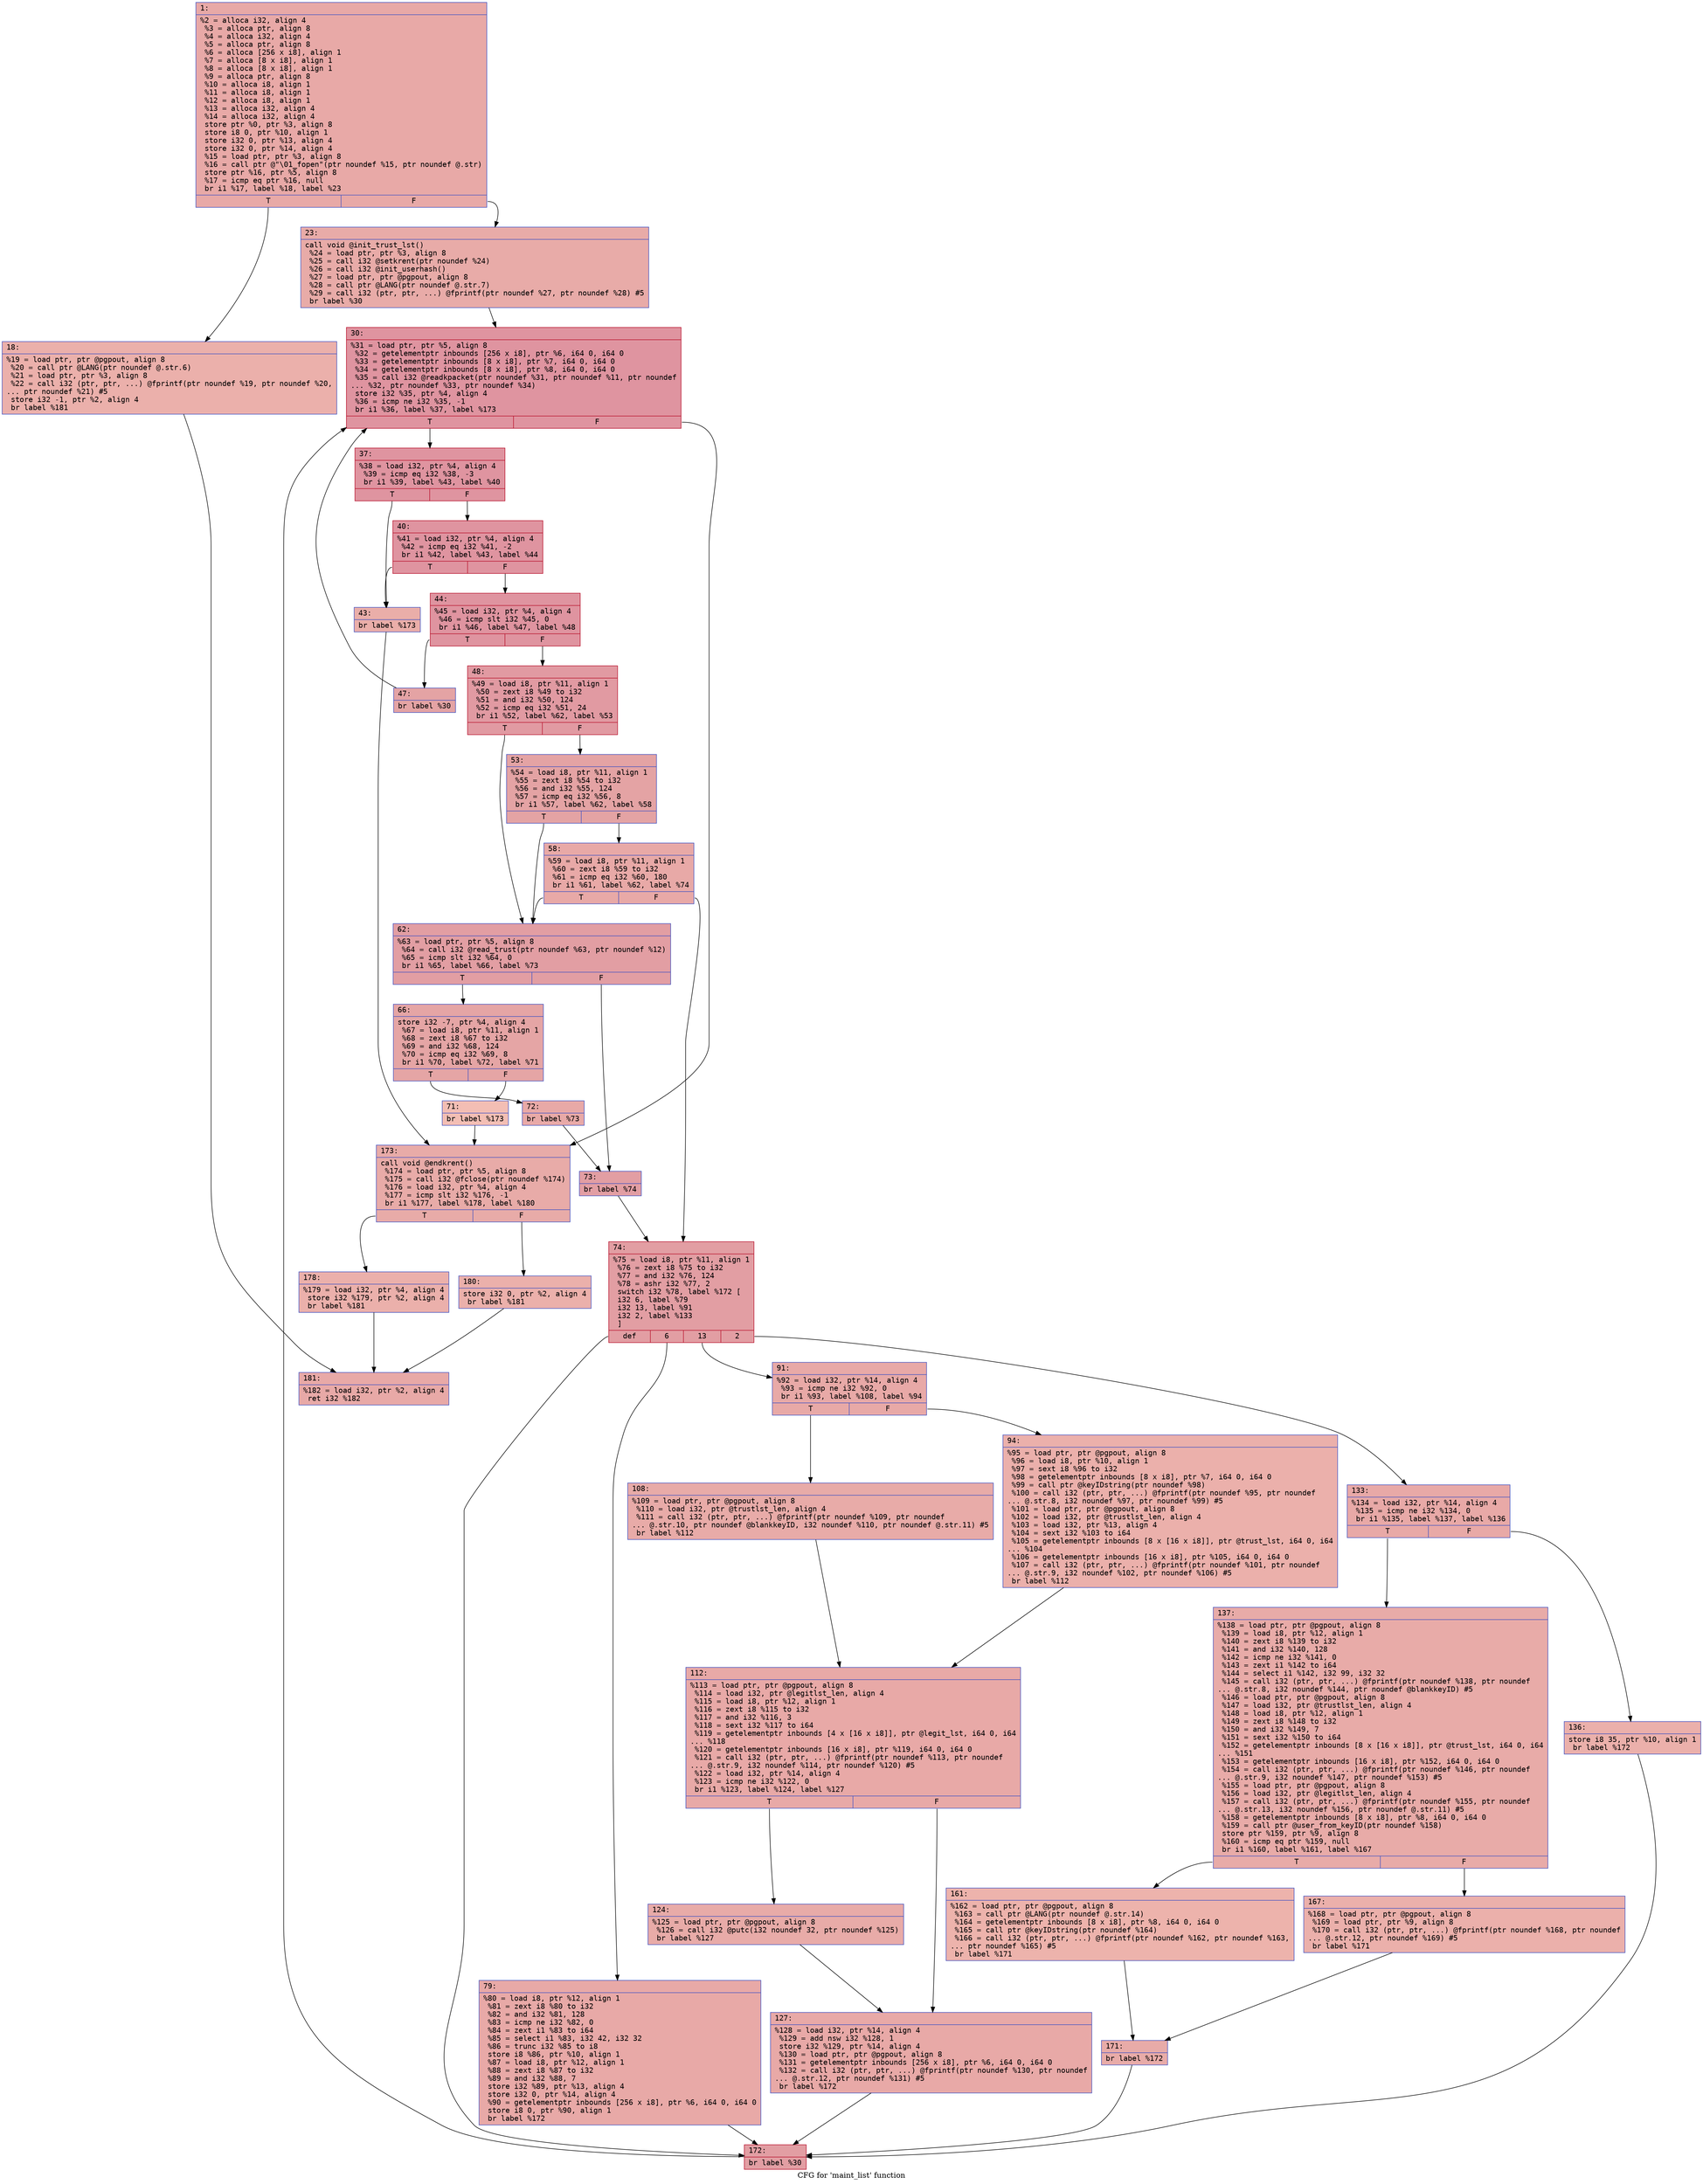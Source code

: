 digraph "CFG for 'maint_list' function" {
	label="CFG for 'maint_list' function";

	Node0x600003b19ef0 [shape=record,color="#3d50c3ff", style=filled, fillcolor="#ca3b3770" fontname="Courier",label="{1:\l|  %2 = alloca i32, align 4\l  %3 = alloca ptr, align 8\l  %4 = alloca i32, align 4\l  %5 = alloca ptr, align 8\l  %6 = alloca [256 x i8], align 1\l  %7 = alloca [8 x i8], align 1\l  %8 = alloca [8 x i8], align 1\l  %9 = alloca ptr, align 8\l  %10 = alloca i8, align 1\l  %11 = alloca i8, align 1\l  %12 = alloca i8, align 1\l  %13 = alloca i32, align 4\l  %14 = alloca i32, align 4\l  store ptr %0, ptr %3, align 8\l  store i8 0, ptr %10, align 1\l  store i32 0, ptr %13, align 4\l  store i32 0, ptr %14, align 4\l  %15 = load ptr, ptr %3, align 8\l  %16 = call ptr @\"\\01_fopen\"(ptr noundef %15, ptr noundef @.str)\l  store ptr %16, ptr %5, align 8\l  %17 = icmp eq ptr %16, null\l  br i1 %17, label %18, label %23\l|{<s0>T|<s1>F}}"];
	Node0x600003b19ef0:s0 -> Node0x600003b19f40[tooltip="1 -> 18\nProbability 37.50%" ];
	Node0x600003b19ef0:s1 -> Node0x600003b19f90[tooltip="1 -> 23\nProbability 62.50%" ];
	Node0x600003b19f40 [shape=record,color="#3d50c3ff", style=filled, fillcolor="#d24b4070" fontname="Courier",label="{18:\l|  %19 = load ptr, ptr @pgpout, align 8\l  %20 = call ptr @LANG(ptr noundef @.str.6)\l  %21 = load ptr, ptr %3, align 8\l  %22 = call i32 (ptr, ptr, ...) @fprintf(ptr noundef %19, ptr noundef %20,\l... ptr noundef %21) #5\l  store i32 -1, ptr %2, align 4\l  br label %181\l}"];
	Node0x600003b19f40 -> Node0x600003b1a9e0[tooltip="18 -> 181\nProbability 100.00%" ];
	Node0x600003b19f90 [shape=record,color="#3d50c3ff", style=filled, fillcolor="#cc403a70" fontname="Courier",label="{23:\l|  call void @init_trust_lst()\l  %24 = load ptr, ptr %3, align 8\l  %25 = call i32 @setkrent(ptr noundef %24)\l  %26 = call i32 @init_userhash()\l  %27 = load ptr, ptr @pgpout, align 8\l  %28 = call ptr @LANG(ptr noundef @.str.7)\l  %29 = call i32 (ptr, ptr, ...) @fprintf(ptr noundef %27, ptr noundef %28) #5\l  br label %30\l}"];
	Node0x600003b19f90 -> Node0x600003b19fe0[tooltip="23 -> 30\nProbability 100.00%" ];
	Node0x600003b19fe0 [shape=record,color="#b70d28ff", style=filled, fillcolor="#b70d2870" fontname="Courier",label="{30:\l|  %31 = load ptr, ptr %5, align 8\l  %32 = getelementptr inbounds [256 x i8], ptr %6, i64 0, i64 0\l  %33 = getelementptr inbounds [8 x i8], ptr %7, i64 0, i64 0\l  %34 = getelementptr inbounds [8 x i8], ptr %8, i64 0, i64 0\l  %35 = call i32 @readkpacket(ptr noundef %31, ptr noundef %11, ptr noundef\l... %32, ptr noundef %33, ptr noundef %34)\l  store i32 %35, ptr %4, align 4\l  %36 = icmp ne i32 %35, -1\l  br i1 %36, label %37, label %173\l|{<s0>T|<s1>F}}"];
	Node0x600003b19fe0:s0 -> Node0x600003b1a030[tooltip="30 -> 37\nProbability 96.88%" ];
	Node0x600003b19fe0:s1 -> Node0x600003b1a8f0[tooltip="30 -> 173\nProbability 3.12%" ];
	Node0x600003b1a030 [shape=record,color="#b70d28ff", style=filled, fillcolor="#b70d2870" fontname="Courier",label="{37:\l|  %38 = load i32, ptr %4, align 4\l  %39 = icmp eq i32 %38, -3\l  br i1 %39, label %43, label %40\l|{<s0>T|<s1>F}}"];
	Node0x600003b1a030:s0 -> Node0x600003b1a0d0[tooltip="37 -> 43\nProbability 3.12%" ];
	Node0x600003b1a030:s1 -> Node0x600003b1a080[tooltip="37 -> 40\nProbability 96.88%" ];
	Node0x600003b1a080 [shape=record,color="#b70d28ff", style=filled, fillcolor="#b70d2870" fontname="Courier",label="{40:\l|  %41 = load i32, ptr %4, align 4\l  %42 = icmp eq i32 %41, -2\l  br i1 %42, label %43, label %44\l|{<s0>T|<s1>F}}"];
	Node0x600003b1a080:s0 -> Node0x600003b1a0d0[tooltip="40 -> 43\nProbability 3.12%" ];
	Node0x600003b1a080:s1 -> Node0x600003b1a120[tooltip="40 -> 44\nProbability 96.88%" ];
	Node0x600003b1a0d0 [shape=record,color="#3d50c3ff", style=filled, fillcolor="#d0473d70" fontname="Courier",label="{43:\l|  br label %173\l}"];
	Node0x600003b1a0d0 -> Node0x600003b1a8f0[tooltip="43 -> 173\nProbability 100.00%" ];
	Node0x600003b1a120 [shape=record,color="#b70d28ff", style=filled, fillcolor="#b70d2870" fontname="Courier",label="{44:\l|  %45 = load i32, ptr %4, align 4\l  %46 = icmp slt i32 %45, 0\l  br i1 %46, label %47, label %48\l|{<s0>T|<s1>F}}"];
	Node0x600003b1a120:s0 -> Node0x600003b1a170[tooltip="44 -> 47\nProbability 37.50%" ];
	Node0x600003b1a120:s1 -> Node0x600003b1a1c0[tooltip="44 -> 48\nProbability 62.50%" ];
	Node0x600003b1a170 [shape=record,color="#3d50c3ff", style=filled, fillcolor="#c32e3170" fontname="Courier",label="{47:\l|  br label %30\l}"];
	Node0x600003b1a170 -> Node0x600003b19fe0[tooltip="47 -> 30\nProbability 100.00%" ];
	Node0x600003b1a1c0 [shape=record,color="#b70d28ff", style=filled, fillcolor="#bb1b2c70" fontname="Courier",label="{48:\l|  %49 = load i8, ptr %11, align 1\l  %50 = zext i8 %49 to i32\l  %51 = and i32 %50, 124\l  %52 = icmp eq i32 %51, 24\l  br i1 %52, label %62, label %53\l|{<s0>T|<s1>F}}"];
	Node0x600003b1a1c0:s0 -> Node0x600003b1a2b0[tooltip="48 -> 62\nProbability 50.00%" ];
	Node0x600003b1a1c0:s1 -> Node0x600003b1a210[tooltip="48 -> 53\nProbability 50.00%" ];
	Node0x600003b1a210 [shape=record,color="#3d50c3ff", style=filled, fillcolor="#c32e3170" fontname="Courier",label="{53:\l|  %54 = load i8, ptr %11, align 1\l  %55 = zext i8 %54 to i32\l  %56 = and i32 %55, 124\l  %57 = icmp eq i32 %56, 8\l  br i1 %57, label %62, label %58\l|{<s0>T|<s1>F}}"];
	Node0x600003b1a210:s0 -> Node0x600003b1a2b0[tooltip="53 -> 62\nProbability 50.00%" ];
	Node0x600003b1a210:s1 -> Node0x600003b1a260[tooltip="53 -> 58\nProbability 50.00%" ];
	Node0x600003b1a260 [shape=record,color="#3d50c3ff", style=filled, fillcolor="#ca3b3770" fontname="Courier",label="{58:\l|  %59 = load i8, ptr %11, align 1\l  %60 = zext i8 %59 to i32\l  %61 = icmp eq i32 %60, 180\l  br i1 %61, label %62, label %74\l|{<s0>T|<s1>F}}"];
	Node0x600003b1a260:s0 -> Node0x600003b1a2b0[tooltip="58 -> 62\nProbability 50.00%" ];
	Node0x600003b1a260:s1 -> Node0x600003b1a440[tooltip="58 -> 74\nProbability 50.00%" ];
	Node0x600003b1a2b0 [shape=record,color="#3d50c3ff", style=filled, fillcolor="#be242e70" fontname="Courier",label="{62:\l|  %63 = load ptr, ptr %5, align 8\l  %64 = call i32 @read_trust(ptr noundef %63, ptr noundef %12)\l  %65 = icmp slt i32 %64, 0\l  br i1 %65, label %66, label %73\l|{<s0>T|<s1>F}}"];
	Node0x600003b1a2b0:s0 -> Node0x600003b1a300[tooltip="62 -> 66\nProbability 37.50%" ];
	Node0x600003b1a2b0:s1 -> Node0x600003b1a3f0[tooltip="62 -> 73\nProbability 62.50%" ];
	Node0x600003b1a300 [shape=record,color="#3d50c3ff", style=filled, fillcolor="#c5333470" fontname="Courier",label="{66:\l|  store i32 -7, ptr %4, align 4\l  %67 = load i8, ptr %11, align 1\l  %68 = zext i8 %67 to i32\l  %69 = and i32 %68, 124\l  %70 = icmp eq i32 %69, 8\l  br i1 %70, label %72, label %71\l|{<s0>T|<s1>F}}"];
	Node0x600003b1a300:s0 -> Node0x600003b1a3a0[tooltip="66 -> 72\nProbability 96.88%" ];
	Node0x600003b1a300:s1 -> Node0x600003b1a350[tooltip="66 -> 71\nProbability 3.12%" ];
	Node0x600003b1a350 [shape=record,color="#3d50c3ff", style=filled, fillcolor="#e36c5570" fontname="Courier",label="{71:\l|  br label %173\l}"];
	Node0x600003b1a350 -> Node0x600003b1a8f0[tooltip="71 -> 173\nProbability 100.00%" ];
	Node0x600003b1a3a0 [shape=record,color="#3d50c3ff", style=filled, fillcolor="#ca3b3770" fontname="Courier",label="{72:\l|  br label %73\l}"];
	Node0x600003b1a3a0 -> Node0x600003b1a3f0[tooltip="72 -> 73\nProbability 100.00%" ];
	Node0x600003b1a3f0 [shape=record,color="#3d50c3ff", style=filled, fillcolor="#be242e70" fontname="Courier",label="{73:\l|  br label %74\l}"];
	Node0x600003b1a3f0 -> Node0x600003b1a440[tooltip="73 -> 74\nProbability 100.00%" ];
	Node0x600003b1a440 [shape=record,color="#b70d28ff", style=filled, fillcolor="#be242e70" fontname="Courier",label="{74:\l|  %75 = load i8, ptr %11, align 1\l  %76 = zext i8 %75 to i32\l  %77 = and i32 %76, 124\l  %78 = ashr i32 %77, 2\l  switch i32 %78, label %172 [\l    i32 6, label %79\l    i32 13, label %91\l    i32 2, label %133\l  ]\l|{<s0>def|<s1>6|<s2>13|<s3>2}}"];
	Node0x600003b1a440:s0 -> Node0x600003b1a8a0[tooltip="74 -> 172\nProbability 25.00%" ];
	Node0x600003b1a440:s1 -> Node0x600003b1a490[tooltip="74 -> 79\nProbability 25.00%" ];
	Node0x600003b1a440:s2 -> Node0x600003b1a4e0[tooltip="74 -> 91\nProbability 25.00%" ];
	Node0x600003b1a440:s3 -> Node0x600003b1a6c0[tooltip="74 -> 133\nProbability 25.00%" ];
	Node0x600003b1a490 [shape=record,color="#3d50c3ff", style=filled, fillcolor="#ca3b3770" fontname="Courier",label="{79:\l|  %80 = load i8, ptr %12, align 1\l  %81 = zext i8 %80 to i32\l  %82 = and i32 %81, 128\l  %83 = icmp ne i32 %82, 0\l  %84 = zext i1 %83 to i64\l  %85 = select i1 %83, i32 42, i32 32\l  %86 = trunc i32 %85 to i8\l  store i8 %86, ptr %10, align 1\l  %87 = load i8, ptr %12, align 1\l  %88 = zext i8 %87 to i32\l  %89 = and i32 %88, 7\l  store i32 %89, ptr %13, align 4\l  store i32 0, ptr %14, align 4\l  %90 = getelementptr inbounds [256 x i8], ptr %6, i64 0, i64 0\l  store i8 0, ptr %90, align 1\l  br label %172\l}"];
	Node0x600003b1a490 -> Node0x600003b1a8a0[tooltip="79 -> 172\nProbability 100.00%" ];
	Node0x600003b1a4e0 [shape=record,color="#3d50c3ff", style=filled, fillcolor="#ca3b3770" fontname="Courier",label="{91:\l|  %92 = load i32, ptr %14, align 4\l  %93 = icmp ne i32 %92, 0\l  br i1 %93, label %108, label %94\l|{<s0>T|<s1>F}}"];
	Node0x600003b1a4e0:s0 -> Node0x600003b1a580[tooltip="91 -> 108\nProbability 62.50%" ];
	Node0x600003b1a4e0:s1 -> Node0x600003b1a530[tooltip="91 -> 94\nProbability 37.50%" ];
	Node0x600003b1a530 [shape=record,color="#3d50c3ff", style=filled, fillcolor="#d24b4070" fontname="Courier",label="{94:\l|  %95 = load ptr, ptr @pgpout, align 8\l  %96 = load i8, ptr %10, align 1\l  %97 = sext i8 %96 to i32\l  %98 = getelementptr inbounds [8 x i8], ptr %7, i64 0, i64 0\l  %99 = call ptr @keyIDstring(ptr noundef %98)\l  %100 = call i32 (ptr, ptr, ...) @fprintf(ptr noundef %95, ptr noundef\l... @.str.8, i32 noundef %97, ptr noundef %99) #5\l  %101 = load ptr, ptr @pgpout, align 8\l  %102 = load i32, ptr @trustlst_len, align 4\l  %103 = load i32, ptr %13, align 4\l  %104 = sext i32 %103 to i64\l  %105 = getelementptr inbounds [8 x [16 x i8]], ptr @trust_lst, i64 0, i64\l... %104\l  %106 = getelementptr inbounds [16 x i8], ptr %105, i64 0, i64 0\l  %107 = call i32 (ptr, ptr, ...) @fprintf(ptr noundef %101, ptr noundef\l... @.str.9, i32 noundef %102, ptr noundef %106) #5\l  br label %112\l}"];
	Node0x600003b1a530 -> Node0x600003b1a5d0[tooltip="94 -> 112\nProbability 100.00%" ];
	Node0x600003b1a580 [shape=record,color="#3d50c3ff", style=filled, fillcolor="#cc403a70" fontname="Courier",label="{108:\l|  %109 = load ptr, ptr @pgpout, align 8\l  %110 = load i32, ptr @trustlst_len, align 4\l  %111 = call i32 (ptr, ptr, ...) @fprintf(ptr noundef %109, ptr noundef\l... @.str.10, ptr noundef @blankkeyID, i32 noundef %110, ptr noundef @.str.11) #5\l  br label %112\l}"];
	Node0x600003b1a580 -> Node0x600003b1a5d0[tooltip="108 -> 112\nProbability 100.00%" ];
	Node0x600003b1a5d0 [shape=record,color="#3d50c3ff", style=filled, fillcolor="#ca3b3770" fontname="Courier",label="{112:\l|  %113 = load ptr, ptr @pgpout, align 8\l  %114 = load i32, ptr @legitlst_len, align 4\l  %115 = load i8, ptr %12, align 1\l  %116 = zext i8 %115 to i32\l  %117 = and i32 %116, 3\l  %118 = sext i32 %117 to i64\l  %119 = getelementptr inbounds [4 x [16 x i8]], ptr @legit_lst, i64 0, i64\l... %118\l  %120 = getelementptr inbounds [16 x i8], ptr %119, i64 0, i64 0\l  %121 = call i32 (ptr, ptr, ...) @fprintf(ptr noundef %113, ptr noundef\l... @.str.9, i32 noundef %114, ptr noundef %120) #5\l  %122 = load i32, ptr %14, align 4\l  %123 = icmp ne i32 %122, 0\l  br i1 %123, label %124, label %127\l|{<s0>T|<s1>F}}"];
	Node0x600003b1a5d0:s0 -> Node0x600003b1a620[tooltip="112 -> 124\nProbability 62.50%" ];
	Node0x600003b1a5d0:s1 -> Node0x600003b1a670[tooltip="112 -> 127\nProbability 37.50%" ];
	Node0x600003b1a620 [shape=record,color="#3d50c3ff", style=filled, fillcolor="#cc403a70" fontname="Courier",label="{124:\l|  %125 = load ptr, ptr @pgpout, align 8\l  %126 = call i32 @putc(i32 noundef 32, ptr noundef %125)\l  br label %127\l}"];
	Node0x600003b1a620 -> Node0x600003b1a670[tooltip="124 -> 127\nProbability 100.00%" ];
	Node0x600003b1a670 [shape=record,color="#3d50c3ff", style=filled, fillcolor="#ca3b3770" fontname="Courier",label="{127:\l|  %128 = load i32, ptr %14, align 4\l  %129 = add nsw i32 %128, 1\l  store i32 %129, ptr %14, align 4\l  %130 = load ptr, ptr @pgpout, align 8\l  %131 = getelementptr inbounds [256 x i8], ptr %6, i64 0, i64 0\l  %132 = call i32 (ptr, ptr, ...) @fprintf(ptr noundef %130, ptr noundef\l... @.str.12, ptr noundef %131) #5\l  br label %172\l}"];
	Node0x600003b1a670 -> Node0x600003b1a8a0[tooltip="127 -> 172\nProbability 100.00%" ];
	Node0x600003b1a6c0 [shape=record,color="#3d50c3ff", style=filled, fillcolor="#ca3b3770" fontname="Courier",label="{133:\l|  %134 = load i32, ptr %14, align 4\l  %135 = icmp ne i32 %134, 0\l  br i1 %135, label %137, label %136\l|{<s0>T|<s1>F}}"];
	Node0x600003b1a6c0:s0 -> Node0x600003b1a760[tooltip="133 -> 137\nProbability 62.50%" ];
	Node0x600003b1a6c0:s1 -> Node0x600003b1a710[tooltip="133 -> 136\nProbability 37.50%" ];
	Node0x600003b1a710 [shape=record,color="#3d50c3ff", style=filled, fillcolor="#d24b4070" fontname="Courier",label="{136:\l|  store i8 35, ptr %10, align 1\l  br label %172\l}"];
	Node0x600003b1a710 -> Node0x600003b1a8a0[tooltip="136 -> 172\nProbability 100.00%" ];
	Node0x600003b1a760 [shape=record,color="#3d50c3ff", style=filled, fillcolor="#cc403a70" fontname="Courier",label="{137:\l|  %138 = load ptr, ptr @pgpout, align 8\l  %139 = load i8, ptr %12, align 1\l  %140 = zext i8 %139 to i32\l  %141 = and i32 %140, 128\l  %142 = icmp ne i32 %141, 0\l  %143 = zext i1 %142 to i64\l  %144 = select i1 %142, i32 99, i32 32\l  %145 = call i32 (ptr, ptr, ...) @fprintf(ptr noundef %138, ptr noundef\l... @.str.8, i32 noundef %144, ptr noundef @blankkeyID) #5\l  %146 = load ptr, ptr @pgpout, align 8\l  %147 = load i32, ptr @trustlst_len, align 4\l  %148 = load i8, ptr %12, align 1\l  %149 = zext i8 %148 to i32\l  %150 = and i32 %149, 7\l  %151 = sext i32 %150 to i64\l  %152 = getelementptr inbounds [8 x [16 x i8]], ptr @trust_lst, i64 0, i64\l... %151\l  %153 = getelementptr inbounds [16 x i8], ptr %152, i64 0, i64 0\l  %154 = call i32 (ptr, ptr, ...) @fprintf(ptr noundef %146, ptr noundef\l... @.str.9, i32 noundef %147, ptr noundef %153) #5\l  %155 = load ptr, ptr @pgpout, align 8\l  %156 = load i32, ptr @legitlst_len, align 4\l  %157 = call i32 (ptr, ptr, ...) @fprintf(ptr noundef %155, ptr noundef\l... @.str.13, i32 noundef %156, ptr noundef @.str.11) #5\l  %158 = getelementptr inbounds [8 x i8], ptr %8, i64 0, i64 0\l  %159 = call ptr @user_from_keyID(ptr noundef %158)\l  store ptr %159, ptr %9, align 8\l  %160 = icmp eq ptr %159, null\l  br i1 %160, label %161, label %167\l|{<s0>T|<s1>F}}"];
	Node0x600003b1a760:s0 -> Node0x600003b1a7b0[tooltip="137 -> 161\nProbability 37.50%" ];
	Node0x600003b1a760:s1 -> Node0x600003b1a800[tooltip="137 -> 167\nProbability 62.50%" ];
	Node0x600003b1a7b0 [shape=record,color="#3d50c3ff", style=filled, fillcolor="#d6524470" fontname="Courier",label="{161:\l|  %162 = load ptr, ptr @pgpout, align 8\l  %163 = call ptr @LANG(ptr noundef @.str.14)\l  %164 = getelementptr inbounds [8 x i8], ptr %8, i64 0, i64 0\l  %165 = call ptr @keyIDstring(ptr noundef %164)\l  %166 = call i32 (ptr, ptr, ...) @fprintf(ptr noundef %162, ptr noundef %163,\l... ptr noundef %165) #5\l  br label %171\l}"];
	Node0x600003b1a7b0 -> Node0x600003b1a850[tooltip="161 -> 171\nProbability 100.00%" ];
	Node0x600003b1a800 [shape=record,color="#3d50c3ff", style=filled, fillcolor="#d24b4070" fontname="Courier",label="{167:\l|  %168 = load ptr, ptr @pgpout, align 8\l  %169 = load ptr, ptr %9, align 8\l  %170 = call i32 (ptr, ptr, ...) @fprintf(ptr noundef %168, ptr noundef\l... @.str.12, ptr noundef %169) #5\l  br label %171\l}"];
	Node0x600003b1a800 -> Node0x600003b1a850[tooltip="167 -> 171\nProbability 100.00%" ];
	Node0x600003b1a850 [shape=record,color="#3d50c3ff", style=filled, fillcolor="#cc403a70" fontname="Courier",label="{171:\l|  br label %172\l}"];
	Node0x600003b1a850 -> Node0x600003b1a8a0[tooltip="171 -> 172\nProbability 100.00%" ];
	Node0x600003b1a8a0 [shape=record,color="#b70d28ff", style=filled, fillcolor="#be242e70" fontname="Courier",label="{172:\l|  br label %30\l}"];
	Node0x600003b1a8a0 -> Node0x600003b19fe0[tooltip="172 -> 30\nProbability 100.00%" ];
	Node0x600003b1a8f0 [shape=record,color="#3d50c3ff", style=filled, fillcolor="#cc403a70" fontname="Courier",label="{173:\l|  call void @endkrent()\l  %174 = load ptr, ptr %5, align 8\l  %175 = call i32 @fclose(ptr noundef %174)\l  %176 = load i32, ptr %4, align 4\l  %177 = icmp slt i32 %176, -1\l  br i1 %177, label %178, label %180\l|{<s0>T|<s1>F}}"];
	Node0x600003b1a8f0:s0 -> Node0x600003b1a940[tooltip="173 -> 178\nProbability 50.00%" ];
	Node0x600003b1a8f0:s1 -> Node0x600003b1a990[tooltip="173 -> 180\nProbability 50.00%" ];
	Node0x600003b1a940 [shape=record,color="#3d50c3ff", style=filled, fillcolor="#d24b4070" fontname="Courier",label="{178:\l|  %179 = load i32, ptr %4, align 4\l  store i32 %179, ptr %2, align 4\l  br label %181\l}"];
	Node0x600003b1a940 -> Node0x600003b1a9e0[tooltip="178 -> 181\nProbability 100.00%" ];
	Node0x600003b1a990 [shape=record,color="#3d50c3ff", style=filled, fillcolor="#d24b4070" fontname="Courier",label="{180:\l|  store i32 0, ptr %2, align 4\l  br label %181\l}"];
	Node0x600003b1a990 -> Node0x600003b1a9e0[tooltip="180 -> 181\nProbability 100.00%" ];
	Node0x600003b1a9e0 [shape=record,color="#3d50c3ff", style=filled, fillcolor="#ca3b3770" fontname="Courier",label="{181:\l|  %182 = load i32, ptr %2, align 4\l  ret i32 %182\l}"];
}
